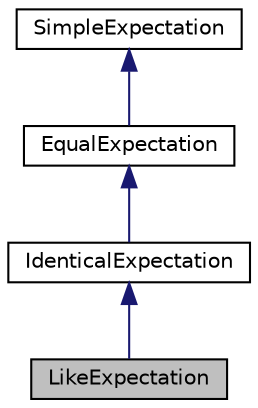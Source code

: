 digraph "LikeExpectation"
{
  edge [fontname="Helvetica",fontsize="10",labelfontname="Helvetica",labelfontsize="10"];
  node [fontname="Helvetica",fontsize="10",shape=record];
  Node1 [label="LikeExpectation",height=0.2,width=0.4,color="black", fillcolor="grey75", style="filled" fontcolor="black"];
  Node2 -> Node1 [dir="back",color="midnightblue",fontsize="10",style="solid",fontname="Helvetica"];
  Node2 [label="IdenticalExpectation",height=0.2,width=0.4,color="black", fillcolor="white", style="filled",URL="$class_identical_expectation.html"];
  Node3 -> Node2 [dir="back",color="midnightblue",fontsize="10",style="solid",fontname="Helvetica"];
  Node3 [label="EqualExpectation",height=0.2,width=0.4,color="black", fillcolor="white", style="filled",URL="$class_equal_expectation.html"];
  Node4 -> Node3 [dir="back",color="midnightblue",fontsize="10",style="solid",fontname="Helvetica"];
  Node4 [label="SimpleExpectation",height=0.2,width=0.4,color="black", fillcolor="white", style="filled",URL="$class_simple_expectation.html"];
}
